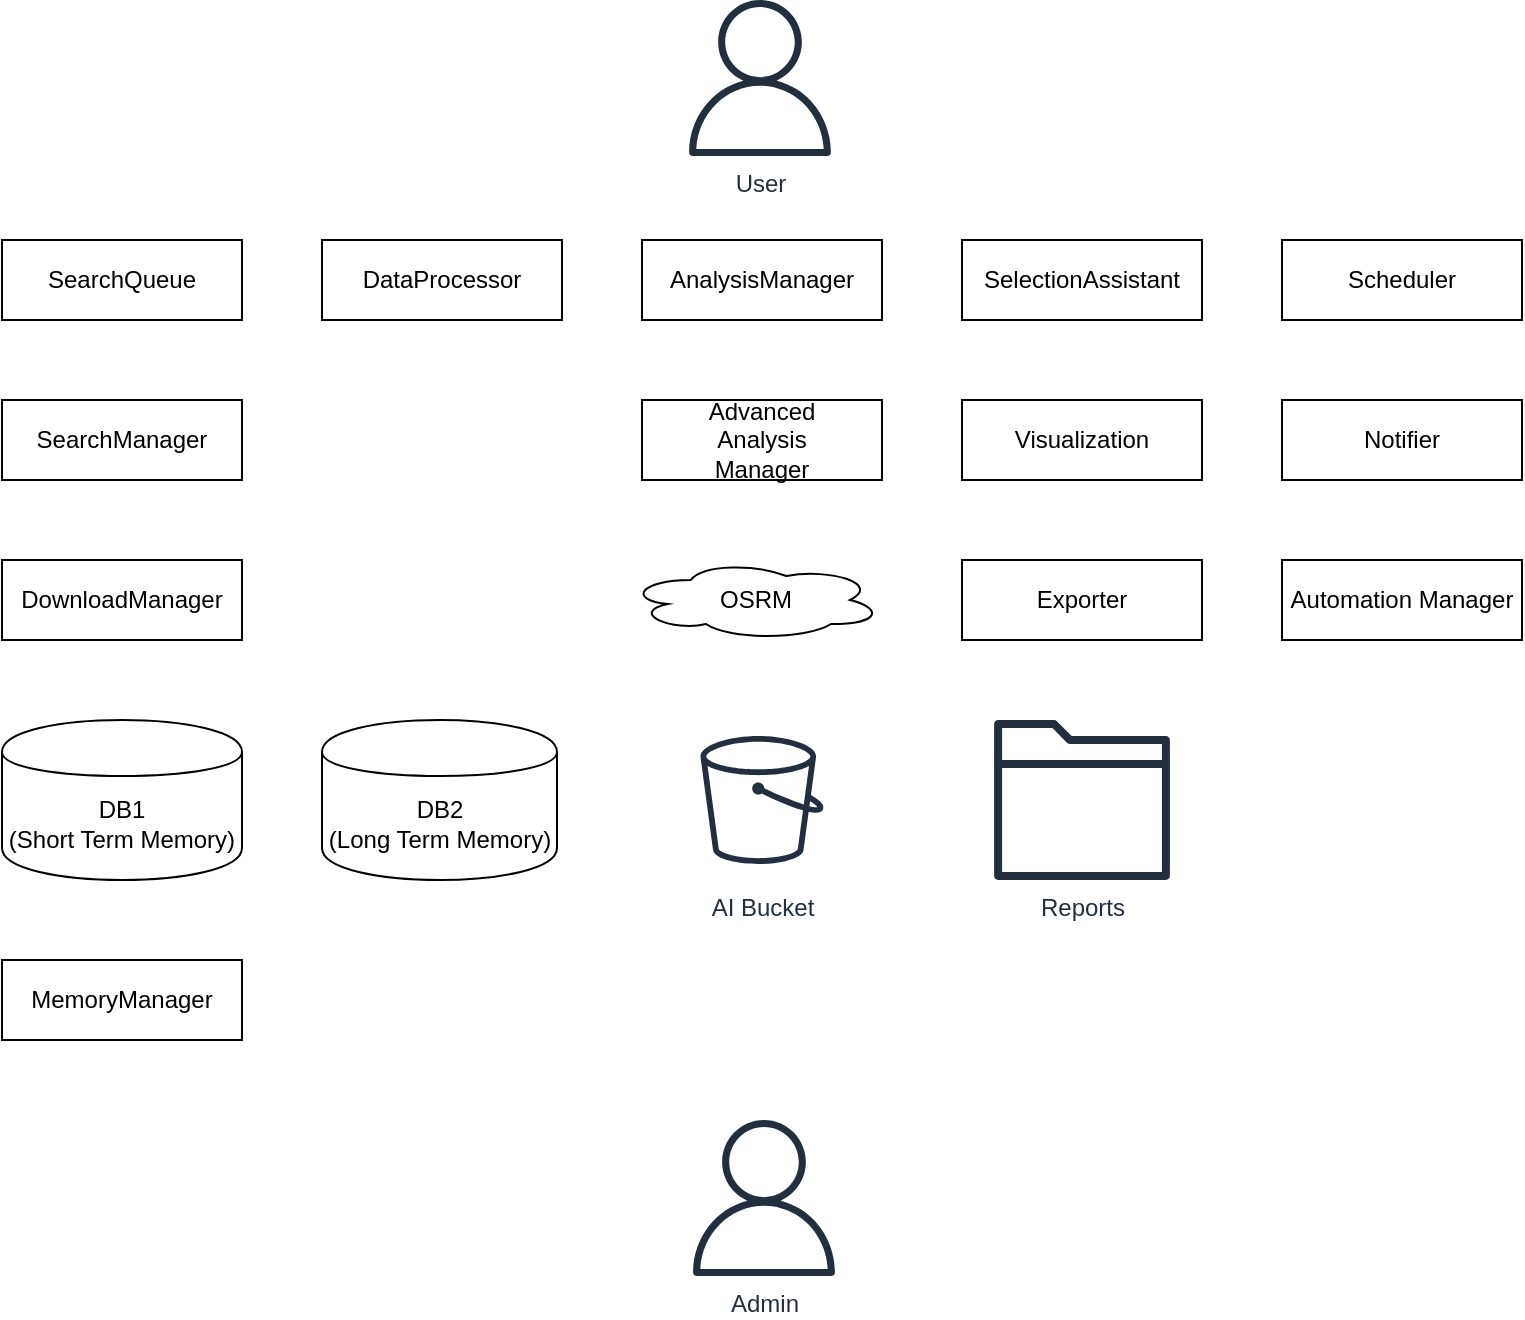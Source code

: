 <mxfile version="26.1.3">
  <diagram name="Página-1" id="O-JrP3M6-fUGxqNiXoyq">
    <mxGraphModel dx="1658" dy="851" grid="1" gridSize="10" guides="1" tooltips="1" connect="1" arrows="1" fold="1" page="1" pageScale="1" pageWidth="827" pageHeight="1169" math="0" shadow="0">
      <root>
        <mxCell id="0" />
        <mxCell id="1" parent="0" />
        <mxCell id="G0Jg8NX9_WpLnd-BKgSH-1" value="DB1&lt;div&gt;(Short Term Memory)&lt;/div&gt;" style="shape=cylinder;whiteSpace=wrap;html=1;boundedLbl=1;backgroundOutline=1;" vertex="1" parent="1">
          <mxGeometry y="760" width="120" height="80" as="geometry" />
        </mxCell>
        <mxCell id="G0Jg8NX9_WpLnd-BKgSH-2" value="DB2&lt;div&gt;(Long Term Memory)&lt;/div&gt;" style="shape=cylinder;whiteSpace=wrap;html=1;boundedLbl=1;backgroundOutline=1;" vertex="1" parent="1">
          <mxGeometry x="160" y="760" width="117.5" height="80" as="geometry" />
        </mxCell>
        <mxCell id="G0Jg8NX9_WpLnd-BKgSH-5" value="User" style="sketch=0;outlineConnect=0;fontColor=#232F3E;gradientColor=none;fillColor=#232F3D;strokeColor=none;dashed=0;verticalLabelPosition=bottom;verticalAlign=top;align=center;html=1;fontSize=12;fontStyle=0;aspect=fixed;pointerEvents=1;shape=mxgraph.aws4.user;" vertex="1" parent="1">
          <mxGeometry x="340" y="400" width="78" height="78" as="geometry" />
        </mxCell>
        <mxCell id="G0Jg8NX9_WpLnd-BKgSH-7" value="Admin" style="sketch=0;outlineConnect=0;fontColor=#232F3E;gradientColor=none;fillColor=#232F3D;strokeColor=none;dashed=0;verticalLabelPosition=bottom;verticalAlign=top;align=center;html=1;fontSize=12;fontStyle=0;aspect=fixed;pointerEvents=1;shape=mxgraph.aws4.user;" vertex="1" parent="1">
          <mxGeometry x="342" y="960" width="78" height="78" as="geometry" />
        </mxCell>
        <mxCell id="G0Jg8NX9_WpLnd-BKgSH-8" value="OSRM" style="ellipse;shape=cloud;whiteSpace=wrap;html=1;" vertex="1" parent="1">
          <mxGeometry x="312.5" y="680" width="127.5" height="40" as="geometry" />
        </mxCell>
        <mxCell id="G0Jg8NX9_WpLnd-BKgSH-10" value="SearchQueue" style="rounded=0;whiteSpace=wrap;html=1;" vertex="1" parent="1">
          <mxGeometry y="520" width="120" height="40" as="geometry" />
        </mxCell>
        <mxCell id="G0Jg8NX9_WpLnd-BKgSH-11" value="SearchManager" style="rounded=0;whiteSpace=wrap;html=1;" vertex="1" parent="1">
          <mxGeometry y="600" width="120" height="40" as="geometry" />
        </mxCell>
        <mxCell id="G0Jg8NX9_WpLnd-BKgSH-12" value="DownloadManager" style="rounded=0;whiteSpace=wrap;html=1;" vertex="1" parent="1">
          <mxGeometry y="680" width="120" height="40" as="geometry" />
        </mxCell>
        <mxCell id="G0Jg8NX9_WpLnd-BKgSH-14" value="AI Bucket" style="sketch=0;outlineConnect=0;fontColor=#232F3E;gradientColor=none;strokeColor=#232F3E;fillColor=#ffffff;dashed=0;verticalLabelPosition=bottom;verticalAlign=top;align=center;html=1;fontSize=12;fontStyle=0;aspect=fixed;shape=mxgraph.aws4.resourceIcon;resIcon=mxgraph.aws4.bucket;" vertex="1" parent="1">
          <mxGeometry x="340" y="760" width="80" height="80" as="geometry" />
        </mxCell>
        <mxCell id="G0Jg8NX9_WpLnd-BKgSH-15" value="DataProcessor" style="rounded=0;whiteSpace=wrap;html=1;" vertex="1" parent="1">
          <mxGeometry x="160" y="520" width="120" height="40" as="geometry" />
        </mxCell>
        <mxCell id="G0Jg8NX9_WpLnd-BKgSH-16" value="AnalysisManager" style="rounded=0;whiteSpace=wrap;html=1;" vertex="1" parent="1">
          <mxGeometry x="320" y="520" width="120" height="40" as="geometry" />
        </mxCell>
        <mxCell id="G0Jg8NX9_WpLnd-BKgSH-17" value="Advanced&lt;div&gt;Analysis&lt;/div&gt;&lt;div&gt;Manager&lt;/div&gt;" style="rounded=0;whiteSpace=wrap;html=1;" vertex="1" parent="1">
          <mxGeometry x="320" y="600" width="120" height="40" as="geometry" />
        </mxCell>
        <mxCell id="G0Jg8NX9_WpLnd-BKgSH-21" value="MemoryManager" style="rounded=0;whiteSpace=wrap;html=1;" vertex="1" parent="1">
          <mxGeometry y="880" width="120" height="40" as="geometry" />
        </mxCell>
        <mxCell id="G0Jg8NX9_WpLnd-BKgSH-22" value="SelectionAssistant" style="rounded=0;whiteSpace=wrap;html=1;" vertex="1" parent="1">
          <mxGeometry x="480" y="520" width="120" height="40" as="geometry" />
        </mxCell>
        <mxCell id="G0Jg8NX9_WpLnd-BKgSH-23" value="Visualization" style="rounded=0;whiteSpace=wrap;html=1;" vertex="1" parent="1">
          <mxGeometry x="480" y="600" width="120" height="40" as="geometry" />
        </mxCell>
        <mxCell id="G0Jg8NX9_WpLnd-BKgSH-24" value="Exporter" style="rounded=0;whiteSpace=wrap;html=1;" vertex="1" parent="1">
          <mxGeometry x="480" y="680" width="120" height="40" as="geometry" />
        </mxCell>
        <mxCell id="G0Jg8NX9_WpLnd-BKgSH-25" value="Scheduler" style="rounded=0;whiteSpace=wrap;html=1;" vertex="1" parent="1">
          <mxGeometry x="640" y="520" width="120" height="40" as="geometry" />
        </mxCell>
        <mxCell id="G0Jg8NX9_WpLnd-BKgSH-26" value="Notifier" style="rounded=0;whiteSpace=wrap;html=1;" vertex="1" parent="1">
          <mxGeometry x="640" y="600" width="120" height="40" as="geometry" />
        </mxCell>
        <mxCell id="G0Jg8NX9_WpLnd-BKgSH-27" value="Automation Manager" style="rounded=0;whiteSpace=wrap;html=1;" vertex="1" parent="1">
          <mxGeometry x="640" y="680" width="120" height="40" as="geometry" />
        </mxCell>
        <mxCell id="G0Jg8NX9_WpLnd-BKgSH-28" value="Reports" style="sketch=0;outlineConnect=0;fontColor=#232F3E;gradientColor=none;fillColor=#232F3D;strokeColor=none;dashed=0;verticalLabelPosition=bottom;verticalAlign=top;align=center;html=1;fontSize=12;fontStyle=0;aspect=fixed;pointerEvents=1;shape=mxgraph.aws4.folder;" vertex="1" parent="1">
          <mxGeometry x="496.06" y="760" width="87.89" height="80" as="geometry" />
        </mxCell>
      </root>
    </mxGraphModel>
  </diagram>
</mxfile>
